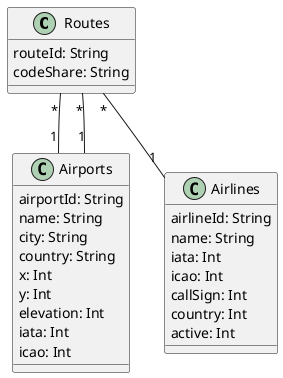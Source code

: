 @startuml "Flight4"


class Routes{
  routeId: String
  codeShare: String
}

class Airports{
  airportId: String
  name: String
  city: String
  country: String
  x: Int
  y: Int
  elevation: Int
  iata: Int
  icao: Int
}

class Airlines{
  airlineId: String
  name: String
  iata: Int
  icao: Int
  callSign: Int
  country: Int
  active: Int
}



Routes "*" -- "1" Airports

Routes "*" -- "1" Airports

Routes "*" -- "1" Airlines


@enduml